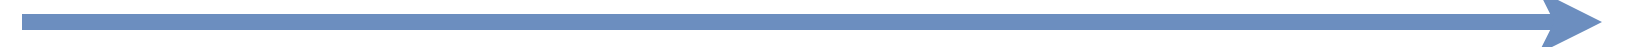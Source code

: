 <mxfile version="13.7.3" type="github">
  <diagram id="5ot1xBYx_0EobJlcqoem" name="Page-1">
    <mxGraphModel dx="1422" dy="831" grid="1" gridSize="10" guides="1" tooltips="1" connect="1" arrows="1" fold="1" page="1" pageScale="1" pageWidth="827" pageHeight="1169" math="0" shadow="0">
      <root>
        <mxCell id="0" />
        <mxCell id="1" parent="0" />
        <mxCell id="CKiPhlrhQY4SPxwnYy-g-1" value="" style="endArrow=classic;html=1;fillColor=#dae8fc;strokeColor=#6c8ebf;strokeWidth=8;" edge="1" parent="1">
          <mxGeometry width="50" height="50" relative="1" as="geometry">
            <mxPoint x="20" y="400" as="sourcePoint" />
            <mxPoint x="810" y="400" as="targetPoint" />
          </mxGeometry>
        </mxCell>
      </root>
    </mxGraphModel>
  </diagram>
</mxfile>
